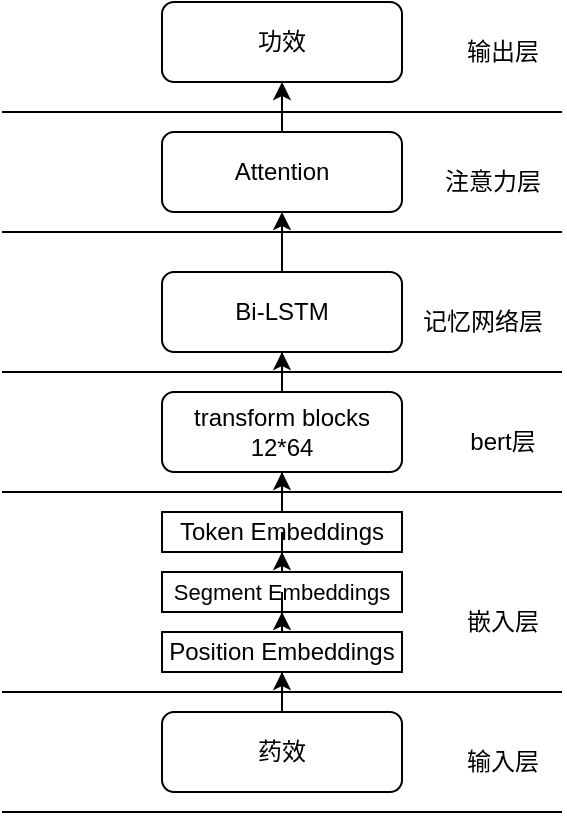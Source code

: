 <mxfile version="25.0.3">
  <diagram id="C5RBs43oDa-KdzZeNtuy" name="Page-1">
    <mxGraphModel dx="871" dy="465" grid="1" gridSize="10" guides="1" tooltips="1" connect="1" arrows="1" fold="1" page="1" pageScale="1" pageWidth="827" pageHeight="1169" math="0" shadow="0">
      <root>
        <mxCell id="WIyWlLk6GJQsqaUBKTNV-0" />
        <mxCell id="WIyWlLk6GJQsqaUBKTNV-1" parent="WIyWlLk6GJQsqaUBKTNV-0" />
        <mxCell id="dwytKqZ6Oi4gPbC8ugy5-39" style="edgeStyle=orthogonalEdgeStyle;rounded=0;orthogonalLoop=1;jettySize=auto;html=1;entryX=0.5;entryY=1;entryDx=0;entryDy=0;" edge="1" parent="WIyWlLk6GJQsqaUBKTNV-1" source="dwytKqZ6Oi4gPbC8ugy5-0" target="dwytKqZ6Oi4gPbC8ugy5-35">
          <mxGeometry relative="1" as="geometry" />
        </mxCell>
        <mxCell id="dwytKqZ6Oi4gPbC8ugy5-0" value="药效" style="rounded=1;whiteSpace=wrap;html=1;labelBackgroundColor=none;" vertex="1" parent="WIyWlLk6GJQsqaUBKTNV-1">
          <mxGeometry x="320" y="480" width="120" height="40" as="geometry" />
        </mxCell>
        <mxCell id="dwytKqZ6Oi4gPbC8ugy5-20" style="edgeStyle=orthogonalEdgeStyle;rounded=0;orthogonalLoop=1;jettySize=auto;html=1;entryX=0.5;entryY=1;entryDx=0;entryDy=0;" edge="1" parent="WIyWlLk6GJQsqaUBKTNV-1" source="dwytKqZ6Oi4gPbC8ugy5-2" target="dwytKqZ6Oi4gPbC8ugy5-3">
          <mxGeometry relative="1" as="geometry" />
        </mxCell>
        <mxCell id="dwytKqZ6Oi4gPbC8ugy5-2" value="transform blocks&lt;br&gt;12*64" style="rounded=1;whiteSpace=wrap;html=1;labelBackgroundColor=none;" vertex="1" parent="WIyWlLk6GJQsqaUBKTNV-1">
          <mxGeometry x="320" y="320" width="120" height="40" as="geometry" />
        </mxCell>
        <mxCell id="dwytKqZ6Oi4gPbC8ugy5-21" style="edgeStyle=orthogonalEdgeStyle;rounded=0;orthogonalLoop=1;jettySize=auto;html=1;entryX=0.5;entryY=1;entryDx=0;entryDy=0;" edge="1" parent="WIyWlLk6GJQsqaUBKTNV-1" source="dwytKqZ6Oi4gPbC8ugy5-3" target="dwytKqZ6Oi4gPbC8ugy5-4">
          <mxGeometry relative="1" as="geometry" />
        </mxCell>
        <mxCell id="dwytKqZ6Oi4gPbC8ugy5-3" value="Bi-LSTM" style="rounded=1;whiteSpace=wrap;html=1;labelBackgroundColor=none;" vertex="1" parent="WIyWlLk6GJQsqaUBKTNV-1">
          <mxGeometry x="320" y="260" width="120" height="40" as="geometry" />
        </mxCell>
        <mxCell id="dwytKqZ6Oi4gPbC8ugy5-22" style="edgeStyle=orthogonalEdgeStyle;rounded=0;orthogonalLoop=1;jettySize=auto;html=1;" edge="1" parent="WIyWlLk6GJQsqaUBKTNV-1" source="dwytKqZ6Oi4gPbC8ugy5-4" target="dwytKqZ6Oi4gPbC8ugy5-5">
          <mxGeometry relative="1" as="geometry" />
        </mxCell>
        <mxCell id="dwytKqZ6Oi4gPbC8ugy5-4" value="Attention" style="rounded=1;whiteSpace=wrap;html=1;labelBackgroundColor=none;" vertex="1" parent="WIyWlLk6GJQsqaUBKTNV-1">
          <mxGeometry x="320" y="190" width="120" height="40" as="geometry" />
        </mxCell>
        <mxCell id="dwytKqZ6Oi4gPbC8ugy5-5" value="功效" style="rounded=1;whiteSpace=wrap;html=1;labelBackgroundColor=none;" vertex="1" parent="WIyWlLk6GJQsqaUBKTNV-1">
          <mxGeometry x="320" y="125" width="120" height="40" as="geometry" />
        </mxCell>
        <mxCell id="dwytKqZ6Oi4gPbC8ugy5-11" value="" style="endArrow=none;html=1;rounded=0;" edge="1" parent="WIyWlLk6GJQsqaUBKTNV-1">
          <mxGeometry width="50" height="50" relative="1" as="geometry">
            <mxPoint x="240" y="530" as="sourcePoint" />
            <mxPoint x="520" y="530" as="targetPoint" />
          </mxGeometry>
        </mxCell>
        <mxCell id="dwytKqZ6Oi4gPbC8ugy5-12" value="" style="endArrow=none;html=1;rounded=0;" edge="1" parent="WIyWlLk6GJQsqaUBKTNV-1">
          <mxGeometry width="50" height="50" relative="1" as="geometry">
            <mxPoint x="240" y="470" as="sourcePoint" />
            <mxPoint x="520" y="470" as="targetPoint" />
          </mxGeometry>
        </mxCell>
        <mxCell id="dwytKqZ6Oi4gPbC8ugy5-13" value="" style="endArrow=none;html=1;rounded=0;" edge="1" parent="WIyWlLk6GJQsqaUBKTNV-1">
          <mxGeometry width="50" height="50" relative="1" as="geometry">
            <mxPoint x="240" y="370" as="sourcePoint" />
            <mxPoint x="520" y="370" as="targetPoint" />
          </mxGeometry>
        </mxCell>
        <mxCell id="dwytKqZ6Oi4gPbC8ugy5-14" value="" style="endArrow=none;html=1;rounded=0;" edge="1" parent="WIyWlLk6GJQsqaUBKTNV-1">
          <mxGeometry width="50" height="50" relative="1" as="geometry">
            <mxPoint x="240" y="310" as="sourcePoint" />
            <mxPoint x="520" y="310" as="targetPoint" />
          </mxGeometry>
        </mxCell>
        <mxCell id="dwytKqZ6Oi4gPbC8ugy5-15" value="" style="endArrow=none;html=1;rounded=0;" edge="1" parent="WIyWlLk6GJQsqaUBKTNV-1">
          <mxGeometry width="50" height="50" relative="1" as="geometry">
            <mxPoint x="240" y="240" as="sourcePoint" />
            <mxPoint x="520" y="240" as="targetPoint" />
          </mxGeometry>
        </mxCell>
        <mxCell id="dwytKqZ6Oi4gPbC8ugy5-16" value="" style="endArrow=none;html=1;rounded=0;" edge="1" parent="WIyWlLk6GJQsqaUBKTNV-1">
          <mxGeometry width="50" height="50" relative="1" as="geometry">
            <mxPoint x="240" y="180" as="sourcePoint" />
            <mxPoint x="520" y="180" as="targetPoint" />
          </mxGeometry>
        </mxCell>
        <mxCell id="dwytKqZ6Oi4gPbC8ugy5-23" value="输出层" style="text;html=1;align=center;verticalAlign=middle;resizable=0;points=[];autosize=1;strokeColor=none;fillColor=none;" vertex="1" parent="WIyWlLk6GJQsqaUBKTNV-1">
          <mxGeometry x="460" y="135" width="60" height="30" as="geometry" />
        </mxCell>
        <mxCell id="dwytKqZ6Oi4gPbC8ugy5-24" value="注意力层" style="text;html=1;align=center;verticalAlign=middle;resizable=0;points=[];autosize=1;strokeColor=none;fillColor=none;" vertex="1" parent="WIyWlLk6GJQsqaUBKTNV-1">
          <mxGeometry x="450" y="200" width="70" height="30" as="geometry" />
        </mxCell>
        <mxCell id="dwytKqZ6Oi4gPbC8ugy5-25" value="记忆网络层" style="text;html=1;align=center;verticalAlign=middle;resizable=0;points=[];autosize=1;strokeColor=none;fillColor=none;" vertex="1" parent="WIyWlLk6GJQsqaUBKTNV-1">
          <mxGeometry x="440" y="270" width="80" height="30" as="geometry" />
        </mxCell>
        <mxCell id="dwytKqZ6Oi4gPbC8ugy5-28" value="bert层" style="text;html=1;align=center;verticalAlign=middle;resizable=0;points=[];autosize=1;strokeColor=none;fillColor=none;" vertex="1" parent="WIyWlLk6GJQsqaUBKTNV-1">
          <mxGeometry x="460" y="330" width="60" height="30" as="geometry" />
        </mxCell>
        <mxCell id="dwytKqZ6Oi4gPbC8ugy5-30" value="嵌入层" style="text;html=1;align=center;verticalAlign=middle;resizable=0;points=[];autosize=1;strokeColor=none;fillColor=none;" vertex="1" parent="WIyWlLk6GJQsqaUBKTNV-1">
          <mxGeometry x="460" y="420" width="60" height="30" as="geometry" />
        </mxCell>
        <mxCell id="dwytKqZ6Oi4gPbC8ugy5-31" value="输入层" style="text;html=1;align=center;verticalAlign=middle;resizable=0;points=[];autosize=1;strokeColor=none;fillColor=none;" vertex="1" parent="WIyWlLk6GJQsqaUBKTNV-1">
          <mxGeometry x="460" y="490" width="60" height="30" as="geometry" />
        </mxCell>
        <mxCell id="dwytKqZ6Oi4gPbC8ugy5-38" style="edgeStyle=orthogonalEdgeStyle;rounded=0;orthogonalLoop=1;jettySize=auto;html=1;" edge="1" parent="WIyWlLk6GJQsqaUBKTNV-1" source="dwytKqZ6Oi4gPbC8ugy5-33" target="dwytKqZ6Oi4gPbC8ugy5-2">
          <mxGeometry relative="1" as="geometry" />
        </mxCell>
        <mxCell id="dwytKqZ6Oi4gPbC8ugy5-33" value="Token Embeddings" style="rounded=0;whiteSpace=wrap;html=1;strokeColor=default;" vertex="1" parent="WIyWlLk6GJQsqaUBKTNV-1">
          <mxGeometry x="320" y="380" width="120" height="20" as="geometry" />
        </mxCell>
        <mxCell id="dwytKqZ6Oi4gPbC8ugy5-36" style="edgeStyle=orthogonalEdgeStyle;rounded=0;orthogonalLoop=1;jettySize=auto;html=1;" edge="1" parent="WIyWlLk6GJQsqaUBKTNV-1" source="dwytKqZ6Oi4gPbC8ugy5-34" target="dwytKqZ6Oi4gPbC8ugy5-33">
          <mxGeometry relative="1" as="geometry" />
        </mxCell>
        <mxCell id="dwytKqZ6Oi4gPbC8ugy5-34" value="&lt;font style=&quot;font-size: 11px;&quot;&gt;Segment Embeddings&lt;/font&gt;" style="rounded=0;whiteSpace=wrap;html=1;strokeColor=default;" vertex="1" parent="WIyWlLk6GJQsqaUBKTNV-1">
          <mxGeometry x="320" y="410" width="120" height="20" as="geometry" />
        </mxCell>
        <mxCell id="dwytKqZ6Oi4gPbC8ugy5-37" style="edgeStyle=orthogonalEdgeStyle;rounded=0;orthogonalLoop=1;jettySize=auto;html=1;" edge="1" parent="WIyWlLk6GJQsqaUBKTNV-1" source="dwytKqZ6Oi4gPbC8ugy5-35" target="dwytKqZ6Oi4gPbC8ugy5-34">
          <mxGeometry relative="1" as="geometry" />
        </mxCell>
        <mxCell id="dwytKqZ6Oi4gPbC8ugy5-35" value="Position Embeddings" style="rounded=0;whiteSpace=wrap;html=1;strokeColor=default;" vertex="1" parent="WIyWlLk6GJQsqaUBKTNV-1">
          <mxGeometry x="320" y="440" width="120" height="20" as="geometry" />
        </mxCell>
      </root>
    </mxGraphModel>
  </diagram>
</mxfile>
